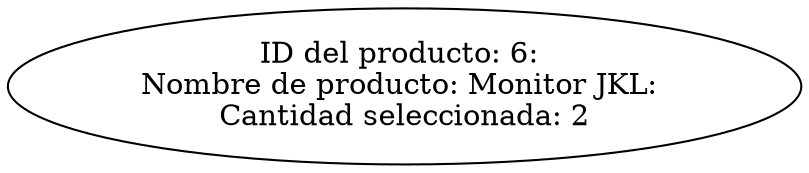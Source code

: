 digraph G {
nodo0 [label="ID del producto: 6: 
Nombre de producto: Monitor JKL: 
Cantidad seleccionada: 2"];
}